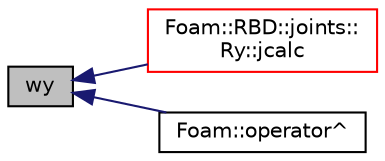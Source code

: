 digraph "wy"
{
  bgcolor="transparent";
  edge [fontname="Helvetica",fontsize="10",labelfontname="Helvetica",labelfontsize="10"];
  node [fontname="Helvetica",fontsize="10",shape=record];
  rankdir="LR";
  Node1 [label="wy",height=0.2,width=0.4,color="black", fillcolor="grey75", style="filled", fontcolor="black"];
  Node1 -> Node2 [dir="back",color="midnightblue",fontsize="10",style="solid",fontname="Helvetica"];
  Node2 [label="Foam::RBD::joints::\lRy::jcalc",height=0.2,width=0.4,color="red",URL="$a02281.html#a0f30a9a9c09b33bd32b1bb61ab5a132a",tooltip="Update the model state for this joint. "];
  Node1 -> Node3 [dir="back",color="midnightblue",fontsize="10",style="solid",fontname="Helvetica"];
  Node3 [label="Foam::operator^",height=0.2,width=0.4,color="black",URL="$a10974.html#a7b65a827c5db886501ad4de92883e42e",tooltip="Return the cross-product tensor. "];
}
